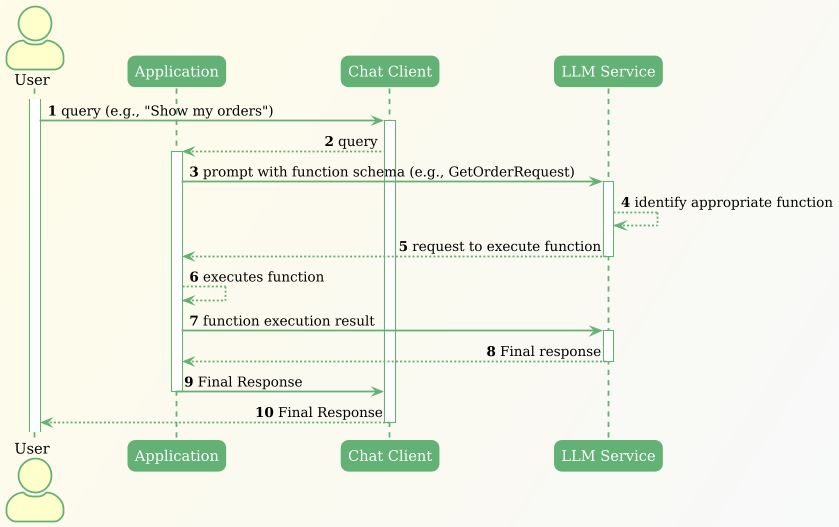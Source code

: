 @startuml
!theme  sunlust
<style>
sequenceDiagram {
LineColor #63b175
LineThickness 1.7
}
</style>
skinparam BackgroundColor #fffce8/#f8f9fa
skinparam sequenceMessageAlign direction

skinparam sequence {
    ParticipantBackgroundColor #63b175
    ParticipantPadding 50
    ParticipantFontColor #fff
}
autonumber
actor User
participant "Application" as App
participant "Chat Client" as ChatClient
participant "LLM Service" as LLM

activate User
User -> ChatClient: query (e.g., "Show my orders")
activate ChatClient
ChatClient --> App: query
activate App
App -> LLM: prompt with function schema (e.g., GetOrderRequest)
activate LLM
LLM --> LLM: identify appropriate function
LLM --> App: request to execute function
deactivate LLM
App --> App: executes function
App -> LLM: function execution result
activate LLM
LLM --> App: Final response
deactivate LLM
App -> ChatClient: Final Response
deactivate App
ChatClient --> User: Final Response
deactivate ChatClient

@enduml
